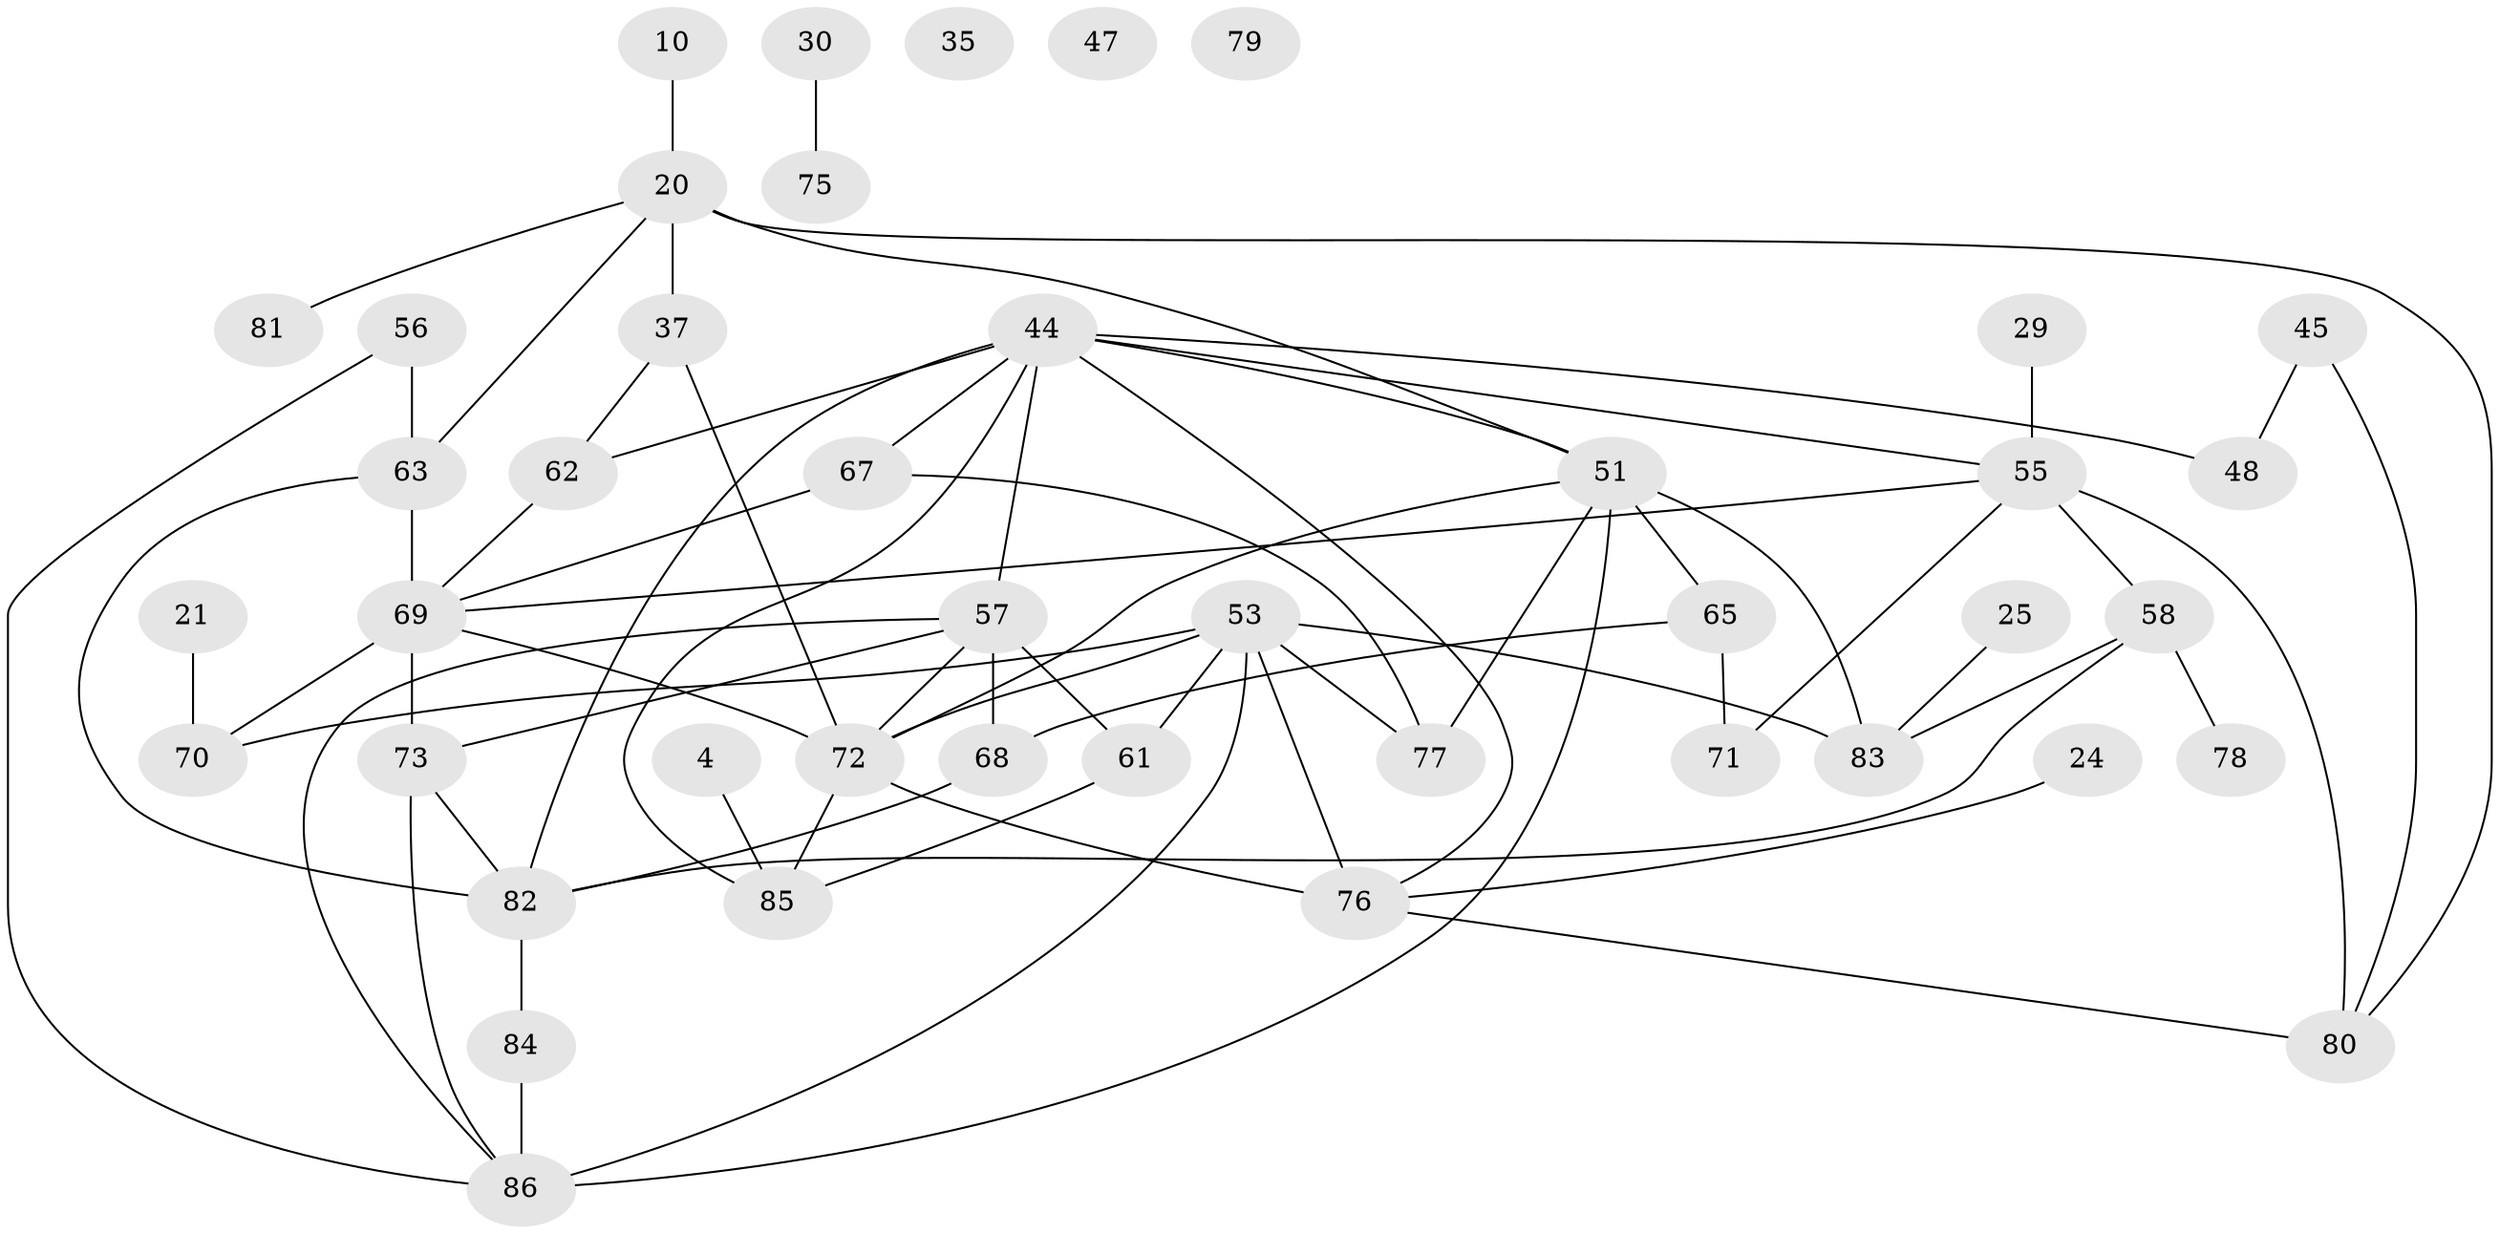 // original degree distribution, {5: 0.11627906976744186, 6: 0.03488372093023256, 1: 0.1744186046511628, 2: 0.22093023255813954, 4: 0.1511627906976744, 3: 0.23255813953488372, 7: 0.023255813953488372, 0: 0.03488372093023256, 9: 0.011627906976744186}
// Generated by graph-tools (version 1.1) at 2025/39/03/09/25 04:39:19]
// undirected, 43 vertices, 70 edges
graph export_dot {
graph [start="1"]
  node [color=gray90,style=filled];
  4;
  10;
  20;
  21;
  24;
  25;
  29;
  30;
  35;
  37 [super="+28"];
  44 [super="+1+34+42"];
  45;
  47;
  48;
  51 [super="+8+46"];
  53 [super="+3"];
  55 [super="+38+52"];
  56;
  57 [super="+33"];
  58 [super="+12+49"];
  61 [super="+27+59"];
  62 [super="+11"];
  63;
  65;
  67 [super="+26"];
  68;
  69 [super="+23+66"];
  70 [super="+50"];
  71;
  72 [super="+54+16"];
  73 [super="+7"];
  75;
  76 [super="+36+18"];
  77;
  78;
  79;
  80 [super="+64"];
  81;
  82 [super="+60+5"];
  83;
  84;
  85;
  86 [super="+13+14+74"];
  4 -- 85;
  10 -- 20;
  20 -- 63;
  20 -- 80;
  20 -- 81;
  20 -- 51;
  20 -- 37 [weight=2];
  21 -- 70;
  24 -- 76;
  25 -- 83;
  29 -- 55;
  30 -- 75;
  37 -- 72 [weight=2];
  37 -- 62;
  44 -- 62;
  44 -- 67;
  44 -- 57 [weight=2];
  44 -- 48;
  44 -- 51 [weight=2];
  44 -- 85;
  44 -- 55;
  44 -- 76;
  44 -- 82;
  45 -- 48;
  45 -- 80;
  51 -- 65;
  51 -- 77;
  51 -- 83;
  51 -- 86;
  51 -- 72;
  53 -- 61;
  53 -- 70 [weight=3];
  53 -- 72;
  53 -- 77;
  53 -- 83;
  53 -- 86 [weight=3];
  53 -- 76 [weight=3];
  55 -- 69;
  55 -- 80 [weight=3];
  55 -- 71 [weight=2];
  55 -- 58;
  56 -- 63;
  56 -- 86;
  57 -- 72;
  57 -- 86;
  57 -- 68;
  57 -- 73;
  57 -- 61;
  58 -- 78;
  58 -- 82;
  58 -- 83;
  61 -- 85;
  62 -- 69;
  63 -- 69;
  63 -- 82;
  65 -- 68;
  65 -- 71;
  67 -- 69;
  67 -- 77;
  68 -- 82;
  69 -- 72 [weight=2];
  69 -- 73;
  69 -- 70;
  72 -- 85;
  72 -- 76;
  73 -- 82;
  73 -- 86 [weight=2];
  76 -- 80;
  82 -- 84;
  84 -- 86;
}
